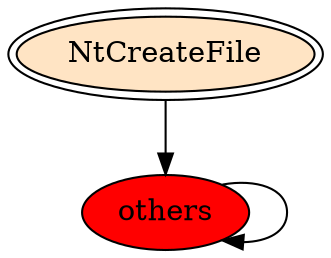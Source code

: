 digraph "./REPORTS/6693/API_PER_CATEGORY/CreateFile.exe_7428_Files and I_O (Local file system)_API_per_Category_Transition_Matrix" {
	NtCreateFile [label=NtCreateFile fillcolor=bisque peripheries=2 style=filled]
	others [label=others fillcolor=red style=filled]
	NtCreateFile -> others [label=""]
	others -> others [label=""]
}
